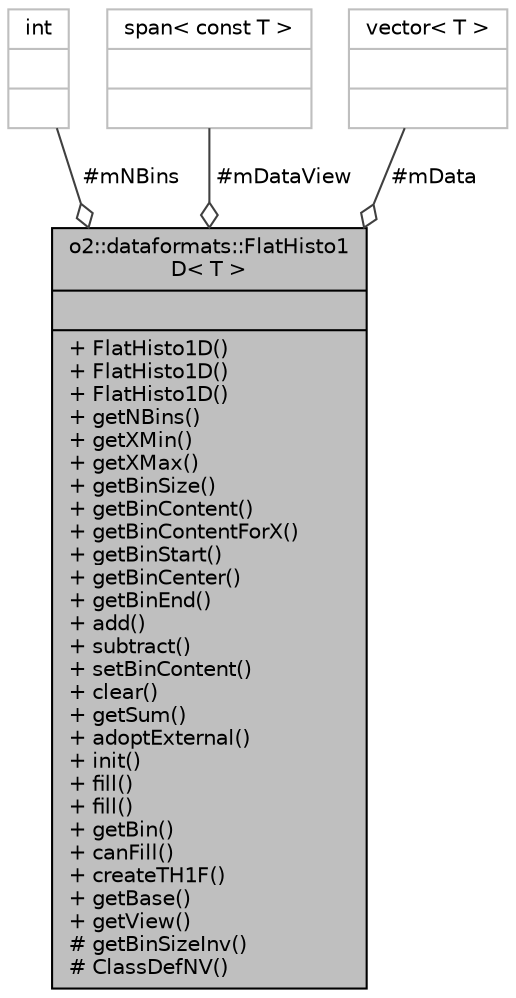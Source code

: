 digraph "o2::dataformats::FlatHisto1D&lt; T &gt;"
{
 // INTERACTIVE_SVG=YES
  bgcolor="transparent";
  edge [fontname="Helvetica",fontsize="10",labelfontname="Helvetica",labelfontsize="10"];
  node [fontname="Helvetica",fontsize="10",shape=record];
  Node1 [label="{o2::dataformats::FlatHisto1\lD\< T \>\n||+ FlatHisto1D()\l+ FlatHisto1D()\l+ FlatHisto1D()\l+ getNBins()\l+ getXMin()\l+ getXMax()\l+ getBinSize()\l+ getBinContent()\l+ getBinContentForX()\l+ getBinStart()\l+ getBinCenter()\l+ getBinEnd()\l+ add()\l+ subtract()\l+ setBinContent()\l+ clear()\l+ getSum()\l+ adoptExternal()\l+ init()\l+ fill()\l+ fill()\l+ getBin()\l+ canFill()\l+ createTH1F()\l+ getBase()\l+ getView()\l# getBinSizeInv()\l# ClassDefNV()\l}",height=0.2,width=0.4,color="black", fillcolor="grey75", style="filled", fontcolor="black"];
  Node2 -> Node1 [color="grey25",fontsize="10",style="solid",label=" #mNBins" ,arrowhead="odiamond",fontname="Helvetica"];
  Node2 [label="{int\n||}",height=0.2,width=0.4,color="grey75"];
  Node3 -> Node1 [color="grey25",fontsize="10",style="solid",label=" #mDataView" ,arrowhead="odiamond",fontname="Helvetica"];
  Node3 [label="{span\< const T \>\n||}",height=0.2,width=0.4,color="grey75"];
  Node4 -> Node1 [color="grey25",fontsize="10",style="solid",label=" #mData" ,arrowhead="odiamond",fontname="Helvetica"];
  Node4 [label="{vector\< T \>\n||}",height=0.2,width=0.4,color="grey75"];
}
